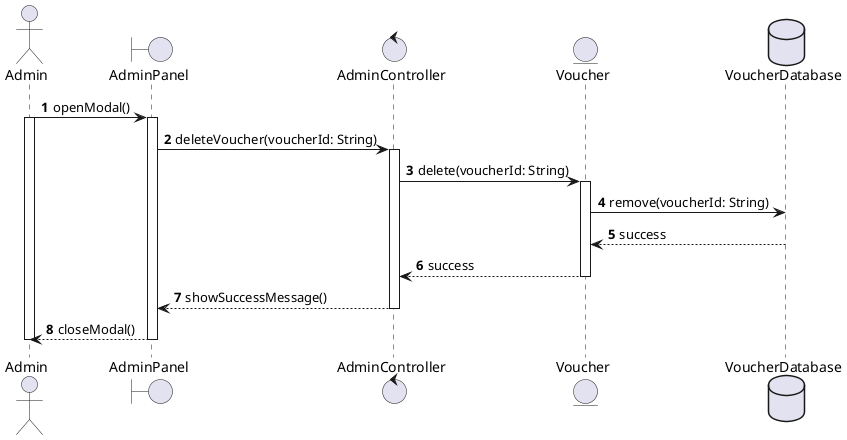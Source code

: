 @startuml Add voucher sequence
autonumber
actor Admin
boundary AdminPanel as ap
control AdminController as ac
entity Voucher as p
database VoucherDatabase as pr
Admin -> ap++ : openModal()
Admin++
ap -> ac : deleteVoucher(voucherId: String)
ac++
ac -> p : delete(voucherId: String)
p++
p -> pr : remove(voucherId: String)
pr --> p-- : success
p --> ac-- : success
ac --> ap-- : showSuccessMessage()
ap --> Admin-- : closeModal()
Admin--
@enduml